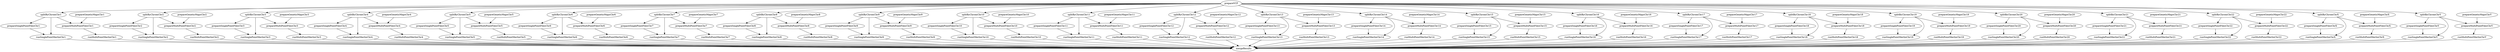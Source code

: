 digraph geneticLinkage {
"prepareVCF" -> "splitByChromChr1"
"splitByChromChr1" -> "prepareSinglePointFilesChr1"
"splitByChromChr1" -> "runSinglePointMerlinChr1"
"prepareSinglePointFilesChr1" -> "runSinglePointMerlinChr1"
"splitByChromChr1" -> "prepareMultiPointFilesChr1"
"prepareGeneticMapsChr1" -> "prepareMultiPointFilesChr1"
"prepareMultiPointFilesChr1" -> "runMultiPointMerlinChr1"
"runSinglePointMerlinChr1" -> "mergeResults"
"runMultiPointMerlinChr1" -> "mergeResults"
"prepareVCF" -> "splitByChromChr2"
"splitByChromChr2" -> "prepareSinglePointFilesChr2"
"splitByChromChr2" -> "runSinglePointMerlinChr2"
"prepareSinglePointFilesChr2" -> "runSinglePointMerlinChr2"
"splitByChromChr2" -> "prepareMultiPointFilesChr2"
"prepareGeneticMapsChr2" -> "prepareMultiPointFilesChr2"
"prepareMultiPointFilesChr2" -> "runMultiPointMerlinChr2"
"runSinglePointMerlinChr2" -> "mergeResults"
"runMultiPointMerlinChr2" -> "mergeResults"
"prepareVCF" -> "splitByChromChr3"
"splitByChromChr3" -> "prepareSinglePointFilesChr3"
"splitByChromChr3" -> "runSinglePointMerlinChr3"
"prepareSinglePointFilesChr3" -> "runSinglePointMerlinChr3"
"splitByChromChr3" -> "prepareMultiPointFilesChr3"
"prepareGeneticMapsChr3" -> "prepareMultiPointFilesChr3"
"prepareMultiPointFilesChr3" -> "runMultiPointMerlinChr3"
"runSinglePointMerlinChr3" -> "mergeResults"
"runMultiPointMerlinChr3" -> "mergeResults"
"prepareVCF" -> "splitByChromChr4"
"splitByChromChr4" -> "prepareSinglePointFilesChr4"
"splitByChromChr4" -> "runSinglePointMerlinChr4"
"prepareSinglePointFilesChr4" -> "runSinglePointMerlinChr4"
"splitByChromChr4" -> "prepareMultiPointFilesChr4"
"prepareGeneticMapsChr4" -> "prepareMultiPointFilesChr4"
"prepareMultiPointFilesChr4" -> "runMultiPointMerlinChr4"
"runSinglePointMerlinChr4" -> "mergeResults"
"runMultiPointMerlinChr4" -> "mergeResults"
"prepareVCF" -> "splitByChromChr5"
"splitByChromChr5" -> "prepareSinglePointFilesChr5"
"splitByChromChr5" -> "runSinglePointMerlinChr5"
"prepareSinglePointFilesChr5" -> "runSinglePointMerlinChr5"
"splitByChromChr5" -> "prepareMultiPointFilesChr5"
"prepareGeneticMapsChr5" -> "prepareMultiPointFilesChr5"
"prepareMultiPointFilesChr5" -> "runMultiPointMerlinChr5"
"runSinglePointMerlinChr5" -> "mergeResults"
"runMultiPointMerlinChr5" -> "mergeResults"
"prepareVCF" -> "splitByChromChr6"
"splitByChromChr6" -> "prepareSinglePointFilesChr6"
"splitByChromChr6" -> "runSinglePointMerlinChr6"
"prepareSinglePointFilesChr6" -> "runSinglePointMerlinChr6"
"splitByChromChr6" -> "prepareMultiPointFilesChr6"
"prepareGeneticMapsChr6" -> "prepareMultiPointFilesChr6"
"prepareMultiPointFilesChr6" -> "runMultiPointMerlinChr6"
"runSinglePointMerlinChr6" -> "mergeResults"
"runMultiPointMerlinChr6" -> "mergeResults"
"prepareVCF" -> "splitByChromChr7"
"splitByChromChr7" -> "prepareSinglePointFilesChr7"
"splitByChromChr7" -> "runSinglePointMerlinChr7"
"prepareSinglePointFilesChr7" -> "runSinglePointMerlinChr7"
"splitByChromChr7" -> "prepareMultiPointFilesChr7"
"prepareGeneticMapsChr7" -> "prepareMultiPointFilesChr7"
"prepareMultiPointFilesChr7" -> "runMultiPointMerlinChr7"
"runSinglePointMerlinChr7" -> "mergeResults"
"runMultiPointMerlinChr7" -> "mergeResults"
"prepareVCF" -> "splitByChromChr8"
"splitByChromChr8" -> "prepareSinglePointFilesChr8"
"splitByChromChr8" -> "runSinglePointMerlinChr8"
"prepareSinglePointFilesChr8" -> "runSinglePointMerlinChr8"
"splitByChromChr8" -> "prepareMultiPointFilesChr8"
"prepareGeneticMapsChr8" -> "prepareMultiPointFilesChr8"
"prepareMultiPointFilesChr8" -> "runMultiPointMerlinChr8"
"runSinglePointMerlinChr8" -> "mergeResults"
"runMultiPointMerlinChr8" -> "mergeResults"
"prepareVCF" -> "splitByChromChr9"
"splitByChromChr9" -> "prepareSinglePointFilesChr9"
"splitByChromChr9" -> "runSinglePointMerlinChr9"
"prepareSinglePointFilesChr9" -> "runSinglePointMerlinChr9"
"splitByChromChr9" -> "prepareMultiPointFilesChr9"
"prepareGeneticMapsChr9" -> "prepareMultiPointFilesChr9"
"prepareMultiPointFilesChr9" -> "runMultiPointMerlinChr9"
"runSinglePointMerlinChr9" -> "mergeResults"
"runMultiPointMerlinChr9" -> "mergeResults"
"prepareVCF" -> "splitByChromChr10"
"splitByChromChr10" -> "prepareSinglePointFilesChr10"
"splitByChromChr10" -> "runSinglePointMerlinChr10"
"prepareSinglePointFilesChr10" -> "runSinglePointMerlinChr10"
"splitByChromChr10" -> "prepareMultiPointFilesChr10"
"prepareGeneticMapsChr10" -> "prepareMultiPointFilesChr10"
"prepareMultiPointFilesChr10" -> "runMultiPointMerlinChr10"
"runSinglePointMerlinChr10" -> "mergeResults"
"runMultiPointMerlinChr10" -> "mergeResults"
"prepareVCF" -> "splitByChromChr11"
"splitByChromChr11" -> "prepareSinglePointFilesChr11"
"splitByChromChr11" -> "runSinglePointMerlinChr11"
"prepareSinglePointFilesChr11" -> "runSinglePointMerlinChr11"
"splitByChromChr11" -> "prepareMultiPointFilesChr11"
"prepareGeneticMapsChr11" -> "prepareMultiPointFilesChr11"
"prepareMultiPointFilesChr11" -> "runMultiPointMerlinChr11"
"runSinglePointMerlinChr11" -> "mergeResults"
"runMultiPointMerlinChr11" -> "mergeResults"
"prepareVCF" -> "splitByChromChr12"
"splitByChromChr12" -> "prepareSinglePointFilesChr12"
"splitByChromChr12" -> "runSinglePointMerlinChr12"
"prepareSinglePointFilesChr12" -> "runSinglePointMerlinChr12"
"splitByChromChr12" -> "prepareMultiPointFilesChr12"
"prepareGeneticMapsChr12" -> "prepareMultiPointFilesChr12"
"prepareMultiPointFilesChr12" -> "runMultiPointMerlinChr12"
"runSinglePointMerlinChr12" -> "mergeResults"
"runMultiPointMerlinChr12" -> "mergeResults"
"prepareVCF" -> "splitByChromChr13"
"splitByChromChr13" -> "prepareSinglePointFilesChr13"
"splitByChromChr13" -> "runSinglePointMerlinChr13"
"prepareSinglePointFilesChr13" -> "runSinglePointMerlinChr13"
"splitByChromChr13" -> "prepareMultiPointFilesChr13"
"prepareGeneticMapsChr13" -> "prepareMultiPointFilesChr13"
"prepareMultiPointFilesChr13" -> "runMultiPointMerlinChr13"
"runSinglePointMerlinChr13" -> "mergeResults"
"runMultiPointMerlinChr13" -> "mergeResults"
"prepareVCF" -> "splitByChromChr14"
"splitByChromChr14" -> "prepareSinglePointFilesChr14"
"splitByChromChr14" -> "runSinglePointMerlinChr14"
"prepareSinglePointFilesChr14" -> "runSinglePointMerlinChr14"
"splitByChromChr14" -> "prepareMultiPointFilesChr14"
"prepareGeneticMapsChr14" -> "prepareMultiPointFilesChr14"
"prepareMultiPointFilesChr14" -> "runMultiPointMerlinChr14"
"runSinglePointMerlinChr14" -> "mergeResults"
"runMultiPointMerlinChr14" -> "mergeResults"
"prepareVCF" -> "splitByChromChr15"
"splitByChromChr15" -> "prepareSinglePointFilesChr15"
"splitByChromChr15" -> "runSinglePointMerlinChr15"
"prepareSinglePointFilesChr15" -> "runSinglePointMerlinChr15"
"splitByChromChr15" -> "prepareMultiPointFilesChr15"
"prepareGeneticMapsChr15" -> "prepareMultiPointFilesChr15"
"prepareMultiPointFilesChr15" -> "runMultiPointMerlinChr15"
"runSinglePointMerlinChr15" -> "mergeResults"
"runMultiPointMerlinChr15" -> "mergeResults"
"prepareVCF" -> "splitByChromChr16"
"splitByChromChr16" -> "prepareSinglePointFilesChr16"
"splitByChromChr16" -> "runSinglePointMerlinChr16"
"prepareSinglePointFilesChr16" -> "runSinglePointMerlinChr16"
"splitByChromChr16" -> "prepareMultiPointFilesChr16"
"prepareGeneticMapsChr16" -> "prepareMultiPointFilesChr16"
"prepareMultiPointFilesChr16" -> "runMultiPointMerlinChr16"
"runSinglePointMerlinChr16" -> "mergeResults"
"runMultiPointMerlinChr16" -> "mergeResults"
"prepareVCF" -> "splitByChromChr17"
"splitByChromChr17" -> "prepareSinglePointFilesChr17"
"splitByChromChr17" -> "runSinglePointMerlinChr17"
"prepareSinglePointFilesChr17" -> "runSinglePointMerlinChr17"
"splitByChromChr17" -> "prepareMultiPointFilesChr17"
"prepareGeneticMapsChr17" -> "prepareMultiPointFilesChr17"
"prepareMultiPointFilesChr17" -> "runMultiPointMerlinChr17"
"runSinglePointMerlinChr17" -> "mergeResults"
"runMultiPointMerlinChr17" -> "mergeResults"
"prepareVCF" -> "splitByChromChr18"
"splitByChromChr18" -> "prepareSinglePointFilesChr18"
"splitByChromChr18" -> "runSinglePointMerlinChr18"
"prepareSinglePointFilesChr18" -> "runSinglePointMerlinChr18"
"splitByChromChr18" -> "prepareMultiPointFilesChr18"
"prepareGeneticMapsChr18" -> "prepareMultiPointFilesChr18"
"prepareMultiPointFilesChr18" -> "runMultiPointMerlinChr18"
"runSinglePointMerlinChr18" -> "mergeResults"
"runMultiPointMerlinChr18" -> "mergeResults"
"prepareVCF" -> "splitByChromChr19"
"splitByChromChr19" -> "prepareSinglePointFilesChr19"
"splitByChromChr19" -> "runSinglePointMerlinChr19"
"prepareSinglePointFilesChr19" -> "runSinglePointMerlinChr19"
"splitByChromChr19" -> "prepareMultiPointFilesChr19"
"prepareGeneticMapsChr19" -> "prepareMultiPointFilesChr19"
"prepareMultiPointFilesChr19" -> "runMultiPointMerlinChr19"
"runSinglePointMerlinChr19" -> "mergeResults"
"runMultiPointMerlinChr19" -> "mergeResults"
"prepareVCF" -> "splitByChromChr20"
"splitByChromChr20" -> "prepareSinglePointFilesChr20"
"splitByChromChr20" -> "runSinglePointMerlinChr20"
"prepareSinglePointFilesChr20" -> "runSinglePointMerlinChr20"
"splitByChromChr20" -> "prepareMultiPointFilesChr20"
"prepareGeneticMapsChr20" -> "prepareMultiPointFilesChr20"
"prepareMultiPointFilesChr20" -> "runMultiPointMerlinChr20"
"runSinglePointMerlinChr20" -> "mergeResults"
"runMultiPointMerlinChr20" -> "mergeResults"
"prepareVCF" -> "splitByChromChr21"
"splitByChromChr21" -> "prepareSinglePointFilesChr21"
"splitByChromChr21" -> "runSinglePointMerlinChr21"
"prepareSinglePointFilesChr21" -> "runSinglePointMerlinChr21"
"splitByChromChr21" -> "prepareMultiPointFilesChr21"
"prepareGeneticMapsChr21" -> "prepareMultiPointFilesChr21"
"prepareMultiPointFilesChr21" -> "runMultiPointMerlinChr21"
"runSinglePointMerlinChr21" -> "mergeResults"
"runMultiPointMerlinChr21" -> "mergeResults"
"prepareVCF" -> "splitByChromChr22"
"splitByChromChr22" -> "prepareSinglePointFilesChr22"
"splitByChromChr22" -> "runSinglePointMerlinChr22"
"prepareSinglePointFilesChr22" -> "runSinglePointMerlinChr22"
"splitByChromChr22" -> "prepareMultiPointFilesChr22"
"prepareGeneticMapsChr22" -> "prepareMultiPointFilesChr22"
"prepareMultiPointFilesChr22" -> "runMultiPointMerlinChr22"
"runSinglePointMerlinChr22" -> "mergeResults"
"runMultiPointMerlinChr22" -> "mergeResults"
"prepareVCF" -> "splitByChromChrX"
"splitByChromChrX" -> "prepareSinglePointFilesChrX"
"splitByChromChrX" -> "runSinglePointMerlinChrX"
"prepareSinglePointFilesChrX" -> "runSinglePointMerlinChrX"
"splitByChromChrX" -> "prepareMultiPointFilesChrX"
"prepareGeneticMapsChrX" -> "prepareMultiPointFilesChrX"
"prepareMultiPointFilesChrX" -> "runMultiPointMerlinChrX"
"runSinglePointMerlinChrX" -> "mergeResults"
"runMultiPointMerlinChrX" -> "mergeResults"
"prepareVCF" -> "splitByChromChrY"
"splitByChromChrY" -> "prepareSinglePointFilesChrY"
"splitByChromChrY" -> "runSinglePointMerlinChrY"
"prepareSinglePointFilesChrY" -> "runSinglePointMerlinChrY"
"splitByChromChrY" -> "prepareMultiPointFilesChrY"
"prepareGeneticMapsChrY" -> "prepareMultiPointFilesChrY"
"prepareMultiPointFilesChrY" -> "runMultiPointMerlinChrY"
"runSinglePointMerlinChrY" -> "mergeResults"
"runMultiPointMerlinChrY" -> "mergeResults"
}
